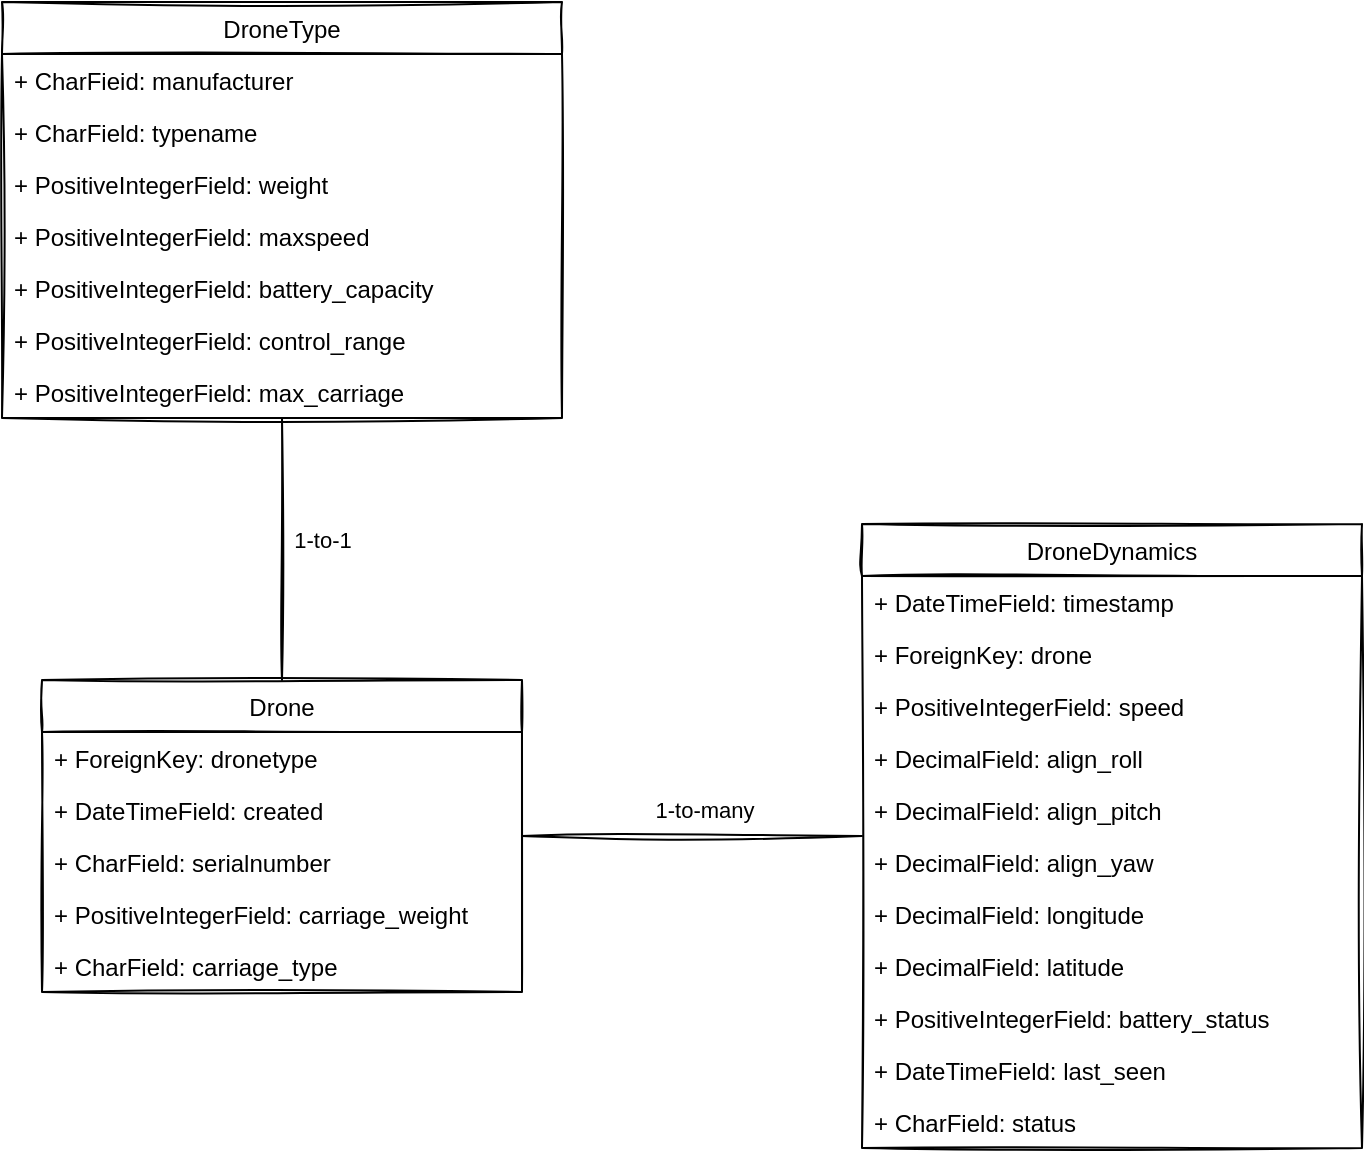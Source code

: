 <mxfile version="14.5.1" type="device"><diagram id="5C-shNNM8XB4X-fW_Znl" name="Page-1"><mxGraphModel dx="1106" dy="997" grid="1" gridSize="10" guides="1" tooltips="1" connect="1" arrows="1" fold="1" page="1" pageScale="1" pageWidth="1169" pageHeight="827" math="0" shadow="0"><root><mxCell id="0"/><mxCell id="1" parent="0"/><mxCell id="-iP0OwxB2cOB2shyaSYP-1" value="DroneType" style="swimlane;fontStyle=0;childLayout=stackLayout;horizontal=1;startSize=26;fillColor=none;horizontalStack=0;resizeParent=1;resizeParentMax=0;resizeLast=0;collapsible=1;marginBottom=0;sketch=1;" vertex="1" parent="1"><mxGeometry x="230" y="10" width="280" height="208" as="geometry"/></mxCell><mxCell id="-iP0OwxB2cOB2shyaSYP-2" value="+ CharFieid: manufacturer" style="text;strokeColor=none;fillColor=none;align=left;verticalAlign=top;spacingLeft=4;spacingRight=4;overflow=hidden;rotatable=0;points=[[0,0.5],[1,0.5]];portConstraint=eastwest;" vertex="1" parent="-iP0OwxB2cOB2shyaSYP-1"><mxGeometry y="26" width="280" height="26" as="geometry"/></mxCell><mxCell id="-iP0OwxB2cOB2shyaSYP-3" value="+ CharField: typename" style="text;strokeColor=none;fillColor=none;align=left;verticalAlign=top;spacingLeft=4;spacingRight=4;overflow=hidden;rotatable=0;points=[[0,0.5],[1,0.5]];portConstraint=eastwest;" vertex="1" parent="-iP0OwxB2cOB2shyaSYP-1"><mxGeometry y="52" width="280" height="26" as="geometry"/></mxCell><mxCell id="-iP0OwxB2cOB2shyaSYP-7" value="+ PositiveIntegerField: weight" style="text;strokeColor=none;fillColor=none;align=left;verticalAlign=top;spacingLeft=4;spacingRight=4;overflow=hidden;rotatable=0;points=[[0,0.5],[1,0.5]];portConstraint=eastwest;" vertex="1" parent="-iP0OwxB2cOB2shyaSYP-1"><mxGeometry y="78" width="280" height="26" as="geometry"/></mxCell><mxCell id="-iP0OwxB2cOB2shyaSYP-8" value="+ PositiveIntegerField: maxspeed" style="text;strokeColor=none;fillColor=none;align=left;verticalAlign=top;spacingLeft=4;spacingRight=4;overflow=hidden;rotatable=0;points=[[0,0.5],[1,0.5]];portConstraint=eastwest;" vertex="1" parent="-iP0OwxB2cOB2shyaSYP-1"><mxGeometry y="104" width="280" height="26" as="geometry"/></mxCell><mxCell id="-iP0OwxB2cOB2shyaSYP-9" value="+ PositiveIntegerField: battery_capacity" style="text;strokeColor=none;fillColor=none;align=left;verticalAlign=top;spacingLeft=4;spacingRight=4;overflow=hidden;rotatable=0;points=[[0,0.5],[1,0.5]];portConstraint=eastwest;" vertex="1" parent="-iP0OwxB2cOB2shyaSYP-1"><mxGeometry y="130" width="280" height="26" as="geometry"/></mxCell><mxCell id="-iP0OwxB2cOB2shyaSYP-10" value="+ PositiveIntegerField: control_range" style="text;strokeColor=none;fillColor=none;align=left;verticalAlign=top;spacingLeft=4;spacingRight=4;overflow=hidden;rotatable=0;points=[[0,0.5],[1,0.5]];portConstraint=eastwest;" vertex="1" parent="-iP0OwxB2cOB2shyaSYP-1"><mxGeometry y="156" width="280" height="26" as="geometry"/></mxCell><mxCell id="-iP0OwxB2cOB2shyaSYP-4" value="+ PositiveIntegerField: max_carriage" style="text;strokeColor=none;fillColor=none;align=left;verticalAlign=top;spacingLeft=4;spacingRight=4;overflow=hidden;rotatable=0;points=[[0,0.5],[1,0.5]];portConstraint=eastwest;" vertex="1" parent="-iP0OwxB2cOB2shyaSYP-1"><mxGeometry y="182" width="280" height="26" as="geometry"/></mxCell><mxCell id="-iP0OwxB2cOB2shyaSYP-38" style="edgeStyle=orthogonalEdgeStyle;rounded=0;orthogonalLoop=1;jettySize=auto;html=1;endArrow=none;endFill=0;sketch=1;" edge="1" parent="1" source="-iP0OwxB2cOB2shyaSYP-19" target="-iP0OwxB2cOB2shyaSYP-1"><mxGeometry relative="1" as="geometry"/></mxCell><mxCell id="-iP0OwxB2cOB2shyaSYP-39" value="1-to-1" style="edgeLabel;html=1;align=center;verticalAlign=middle;resizable=0;points=[];" vertex="1" connectable="0" parent="-iP0OwxB2cOB2shyaSYP-38"><mxGeometry x="0.069" y="-3" relative="1" as="geometry"><mxPoint x="17" as="offset"/></mxGeometry></mxCell><mxCell id="-iP0OwxB2cOB2shyaSYP-40" style="edgeStyle=orthogonalEdgeStyle;rounded=0;orthogonalLoop=1;jettySize=auto;html=1;endArrow=none;endFill=0;sketch=1;" edge="1" parent="1" source="-iP0OwxB2cOB2shyaSYP-19" target="-iP0OwxB2cOB2shyaSYP-25"><mxGeometry relative="1" as="geometry"/></mxCell><mxCell id="-iP0OwxB2cOB2shyaSYP-41" value="1-to-many" style="edgeLabel;html=1;align=center;verticalAlign=middle;resizable=0;points=[];" vertex="1" connectable="0" parent="-iP0OwxB2cOB2shyaSYP-40"><mxGeometry x="0.029" y="-2" relative="1" as="geometry"><mxPoint x="3" y="-15" as="offset"/></mxGeometry></mxCell><mxCell id="-iP0OwxB2cOB2shyaSYP-19" value="Drone" style="swimlane;fontStyle=0;childLayout=stackLayout;horizontal=1;startSize=26;fillColor=none;horizontalStack=0;resizeParent=1;resizeParentMax=0;resizeLast=0;collapsible=1;marginBottom=0;sketch=1;" vertex="1" parent="1"><mxGeometry x="250" y="349" width="240" height="156" as="geometry"/></mxCell><mxCell id="-iP0OwxB2cOB2shyaSYP-24" value="+ ForeignKey: dronetype" style="text;strokeColor=none;fillColor=none;align=left;verticalAlign=top;spacingLeft=4;spacingRight=4;overflow=hidden;rotatable=0;points=[[0,0.5],[1,0.5]];portConstraint=eastwest;" vertex="1" parent="-iP0OwxB2cOB2shyaSYP-19"><mxGeometry y="26" width="240" height="26" as="geometry"/></mxCell><mxCell id="-iP0OwxB2cOB2shyaSYP-42" value="+ DateTimeField: created" style="text;strokeColor=none;fillColor=none;align=left;verticalAlign=top;spacingLeft=4;spacingRight=4;overflow=hidden;rotatable=0;points=[[0,0.5],[1,0.5]];portConstraint=eastwest;" vertex="1" parent="-iP0OwxB2cOB2shyaSYP-19"><mxGeometry y="52" width="240" height="26" as="geometry"/></mxCell><mxCell id="-iP0OwxB2cOB2shyaSYP-20" value="+ CharField: serialnumber" style="text;strokeColor=none;fillColor=none;align=left;verticalAlign=top;spacingLeft=4;spacingRight=4;overflow=hidden;rotatable=0;points=[[0,0.5],[1,0.5]];portConstraint=eastwest;" vertex="1" parent="-iP0OwxB2cOB2shyaSYP-19"><mxGeometry y="78" width="240" height="26" as="geometry"/></mxCell><mxCell id="-iP0OwxB2cOB2shyaSYP-21" value="+ PositiveIntegerField: carriage_weight" style="text;strokeColor=none;fillColor=none;align=left;verticalAlign=top;spacingLeft=4;spacingRight=4;overflow=hidden;rotatable=0;points=[[0,0.5],[1,0.5]];portConstraint=eastwest;" vertex="1" parent="-iP0OwxB2cOB2shyaSYP-19"><mxGeometry y="104" width="240" height="26" as="geometry"/></mxCell><mxCell id="-iP0OwxB2cOB2shyaSYP-23" value="+ CharField: carriage_type" style="text;strokeColor=none;fillColor=none;align=left;verticalAlign=top;spacingLeft=4;spacingRight=4;overflow=hidden;rotatable=0;points=[[0,0.5],[1,0.5]];portConstraint=eastwest;" vertex="1" parent="-iP0OwxB2cOB2shyaSYP-19"><mxGeometry y="130" width="240" height="26" as="geometry"/></mxCell><mxCell id="-iP0OwxB2cOB2shyaSYP-25" value="DroneDynamics" style="swimlane;fontStyle=0;childLayout=stackLayout;horizontal=1;startSize=26;fillColor=none;horizontalStack=0;resizeParent=1;resizeParentMax=0;resizeLast=0;collapsible=1;marginBottom=0;sketch=1;" vertex="1" parent="1"><mxGeometry x="660" y="271" width="250" height="312" as="geometry"/></mxCell><mxCell id="-iP0OwxB2cOB2shyaSYP-27" value="+ DateTimeField: timestamp" style="text;strokeColor=none;fillColor=none;align=left;verticalAlign=top;spacingLeft=4;spacingRight=4;overflow=hidden;rotatable=0;points=[[0,0.5],[1,0.5]];portConstraint=eastwest;" vertex="1" parent="-iP0OwxB2cOB2shyaSYP-25"><mxGeometry y="26" width="250" height="26" as="geometry"/></mxCell><mxCell id="-iP0OwxB2cOB2shyaSYP-26" value="+ ForeignKey: drone" style="text;strokeColor=none;fillColor=none;align=left;verticalAlign=top;spacingLeft=4;spacingRight=4;overflow=hidden;rotatable=0;points=[[0,0.5],[1,0.5]];portConstraint=eastwest;" vertex="1" parent="-iP0OwxB2cOB2shyaSYP-25"><mxGeometry y="52" width="250" height="26" as="geometry"/></mxCell><mxCell id="-iP0OwxB2cOB2shyaSYP-28" value="+ PositiveIntegerField: speed" style="text;strokeColor=none;fillColor=none;align=left;verticalAlign=top;spacingLeft=4;spacingRight=4;overflow=hidden;rotatable=0;points=[[0,0.5],[1,0.5]];portConstraint=eastwest;" vertex="1" parent="-iP0OwxB2cOB2shyaSYP-25"><mxGeometry y="78" width="250" height="26" as="geometry"/></mxCell><mxCell id="-iP0OwxB2cOB2shyaSYP-29" value="+ DecimalField: align_roll" style="text;strokeColor=none;fillColor=none;align=left;verticalAlign=top;spacingLeft=4;spacingRight=4;overflow=hidden;rotatable=0;points=[[0,0.5],[1,0.5]];portConstraint=eastwest;" vertex="1" parent="-iP0OwxB2cOB2shyaSYP-25"><mxGeometry y="104" width="250" height="26" as="geometry"/></mxCell><mxCell id="-iP0OwxB2cOB2shyaSYP-31" value="+ DecimalField: align_pitch" style="text;strokeColor=none;fillColor=none;align=left;verticalAlign=top;spacingLeft=4;spacingRight=4;overflow=hidden;rotatable=0;points=[[0,0.5],[1,0.5]];portConstraint=eastwest;" vertex="1" parent="-iP0OwxB2cOB2shyaSYP-25"><mxGeometry y="130" width="250" height="26" as="geometry"/></mxCell><mxCell id="-iP0OwxB2cOB2shyaSYP-32" value="+ DecimalField: align_yaw" style="text;strokeColor=none;fillColor=none;align=left;verticalAlign=top;spacingLeft=4;spacingRight=4;overflow=hidden;rotatable=0;points=[[0,0.5],[1,0.5]];portConstraint=eastwest;" vertex="1" parent="-iP0OwxB2cOB2shyaSYP-25"><mxGeometry y="156" width="250" height="26" as="geometry"/></mxCell><mxCell id="-iP0OwxB2cOB2shyaSYP-33" value="+ DecimalField: longitude" style="text;strokeColor=none;fillColor=none;align=left;verticalAlign=top;spacingLeft=4;spacingRight=4;overflow=hidden;rotatable=0;points=[[0,0.5],[1,0.5]];portConstraint=eastwest;" vertex="1" parent="-iP0OwxB2cOB2shyaSYP-25"><mxGeometry y="182" width="250" height="26" as="geometry"/></mxCell><mxCell id="-iP0OwxB2cOB2shyaSYP-37" value="+ DecimalField: latitude" style="text;strokeColor=none;fillColor=none;align=left;verticalAlign=top;spacingLeft=4;spacingRight=4;overflow=hidden;rotatable=0;points=[[0,0.5],[1,0.5]];portConstraint=eastwest;" vertex="1" parent="-iP0OwxB2cOB2shyaSYP-25"><mxGeometry y="208" width="250" height="26" as="geometry"/></mxCell><mxCell id="-iP0OwxB2cOB2shyaSYP-34" value="+ PositiveIntegerField: battery_status" style="text;strokeColor=none;fillColor=none;align=left;verticalAlign=top;spacingLeft=4;spacingRight=4;overflow=hidden;rotatable=0;points=[[0,0.5],[1,0.5]];portConstraint=eastwest;" vertex="1" parent="-iP0OwxB2cOB2shyaSYP-25"><mxGeometry y="234" width="250" height="26" as="geometry"/></mxCell><mxCell id="-iP0OwxB2cOB2shyaSYP-36" value="+ DateTimeField: last_seen" style="text;strokeColor=none;fillColor=none;align=left;verticalAlign=top;spacingLeft=4;spacingRight=4;overflow=hidden;rotatable=0;points=[[0,0.5],[1,0.5]];portConstraint=eastwest;" vertex="1" parent="-iP0OwxB2cOB2shyaSYP-25"><mxGeometry y="260" width="250" height="26" as="geometry"/></mxCell><mxCell id="-iP0OwxB2cOB2shyaSYP-35" value="+ CharField: status" style="text;strokeColor=none;fillColor=none;align=left;verticalAlign=top;spacingLeft=4;spacingRight=4;overflow=hidden;rotatable=0;points=[[0,0.5],[1,0.5]];portConstraint=eastwest;" vertex="1" parent="-iP0OwxB2cOB2shyaSYP-25"><mxGeometry y="286" width="250" height="26" as="geometry"/></mxCell></root></mxGraphModel></diagram></mxfile>